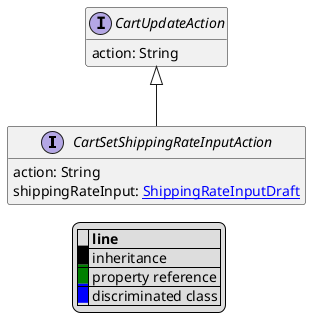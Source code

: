 @startuml

hide empty fields
hide empty methods
legend
|= |= line |
|<back:black>   </back>| inheritance |
|<back:green>   </back>| property reference |
|<back:blue>   </back>| discriminated class |
endlegend
interface CartSetShippingRateInputAction [[CartSetShippingRateInputAction.svg]] extends CartUpdateAction {
    action: String
    shippingRateInput: [[ShippingRateInputDraft.svg ShippingRateInputDraft]]
}
interface CartUpdateAction [[CartUpdateAction.svg]]  {
    action: String
}





@enduml
